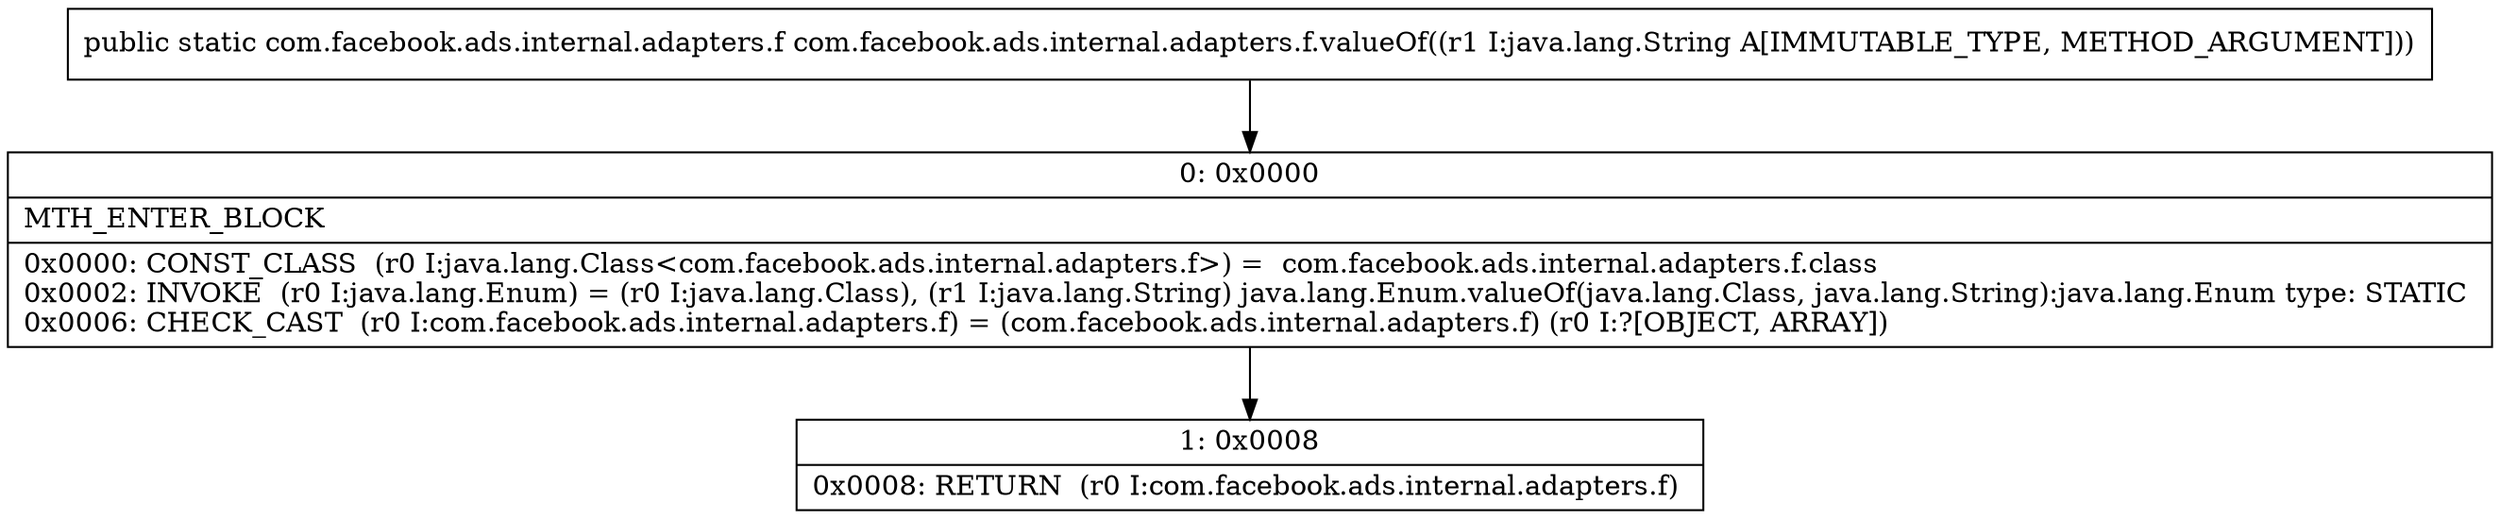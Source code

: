 digraph "CFG forcom.facebook.ads.internal.adapters.f.valueOf(Ljava\/lang\/String;)Lcom\/facebook\/ads\/internal\/adapters\/f;" {
Node_0 [shape=record,label="{0\:\ 0x0000|MTH_ENTER_BLOCK\l|0x0000: CONST_CLASS  (r0 I:java.lang.Class\<com.facebook.ads.internal.adapters.f\>) =  com.facebook.ads.internal.adapters.f.class \l0x0002: INVOKE  (r0 I:java.lang.Enum) = (r0 I:java.lang.Class), (r1 I:java.lang.String) java.lang.Enum.valueOf(java.lang.Class, java.lang.String):java.lang.Enum type: STATIC \l0x0006: CHECK_CAST  (r0 I:com.facebook.ads.internal.adapters.f) = (com.facebook.ads.internal.adapters.f) (r0 I:?[OBJECT, ARRAY]) \l}"];
Node_1 [shape=record,label="{1\:\ 0x0008|0x0008: RETURN  (r0 I:com.facebook.ads.internal.adapters.f) \l}"];
MethodNode[shape=record,label="{public static com.facebook.ads.internal.adapters.f com.facebook.ads.internal.adapters.f.valueOf((r1 I:java.lang.String A[IMMUTABLE_TYPE, METHOD_ARGUMENT])) }"];
MethodNode -> Node_0;
Node_0 -> Node_1;
}

